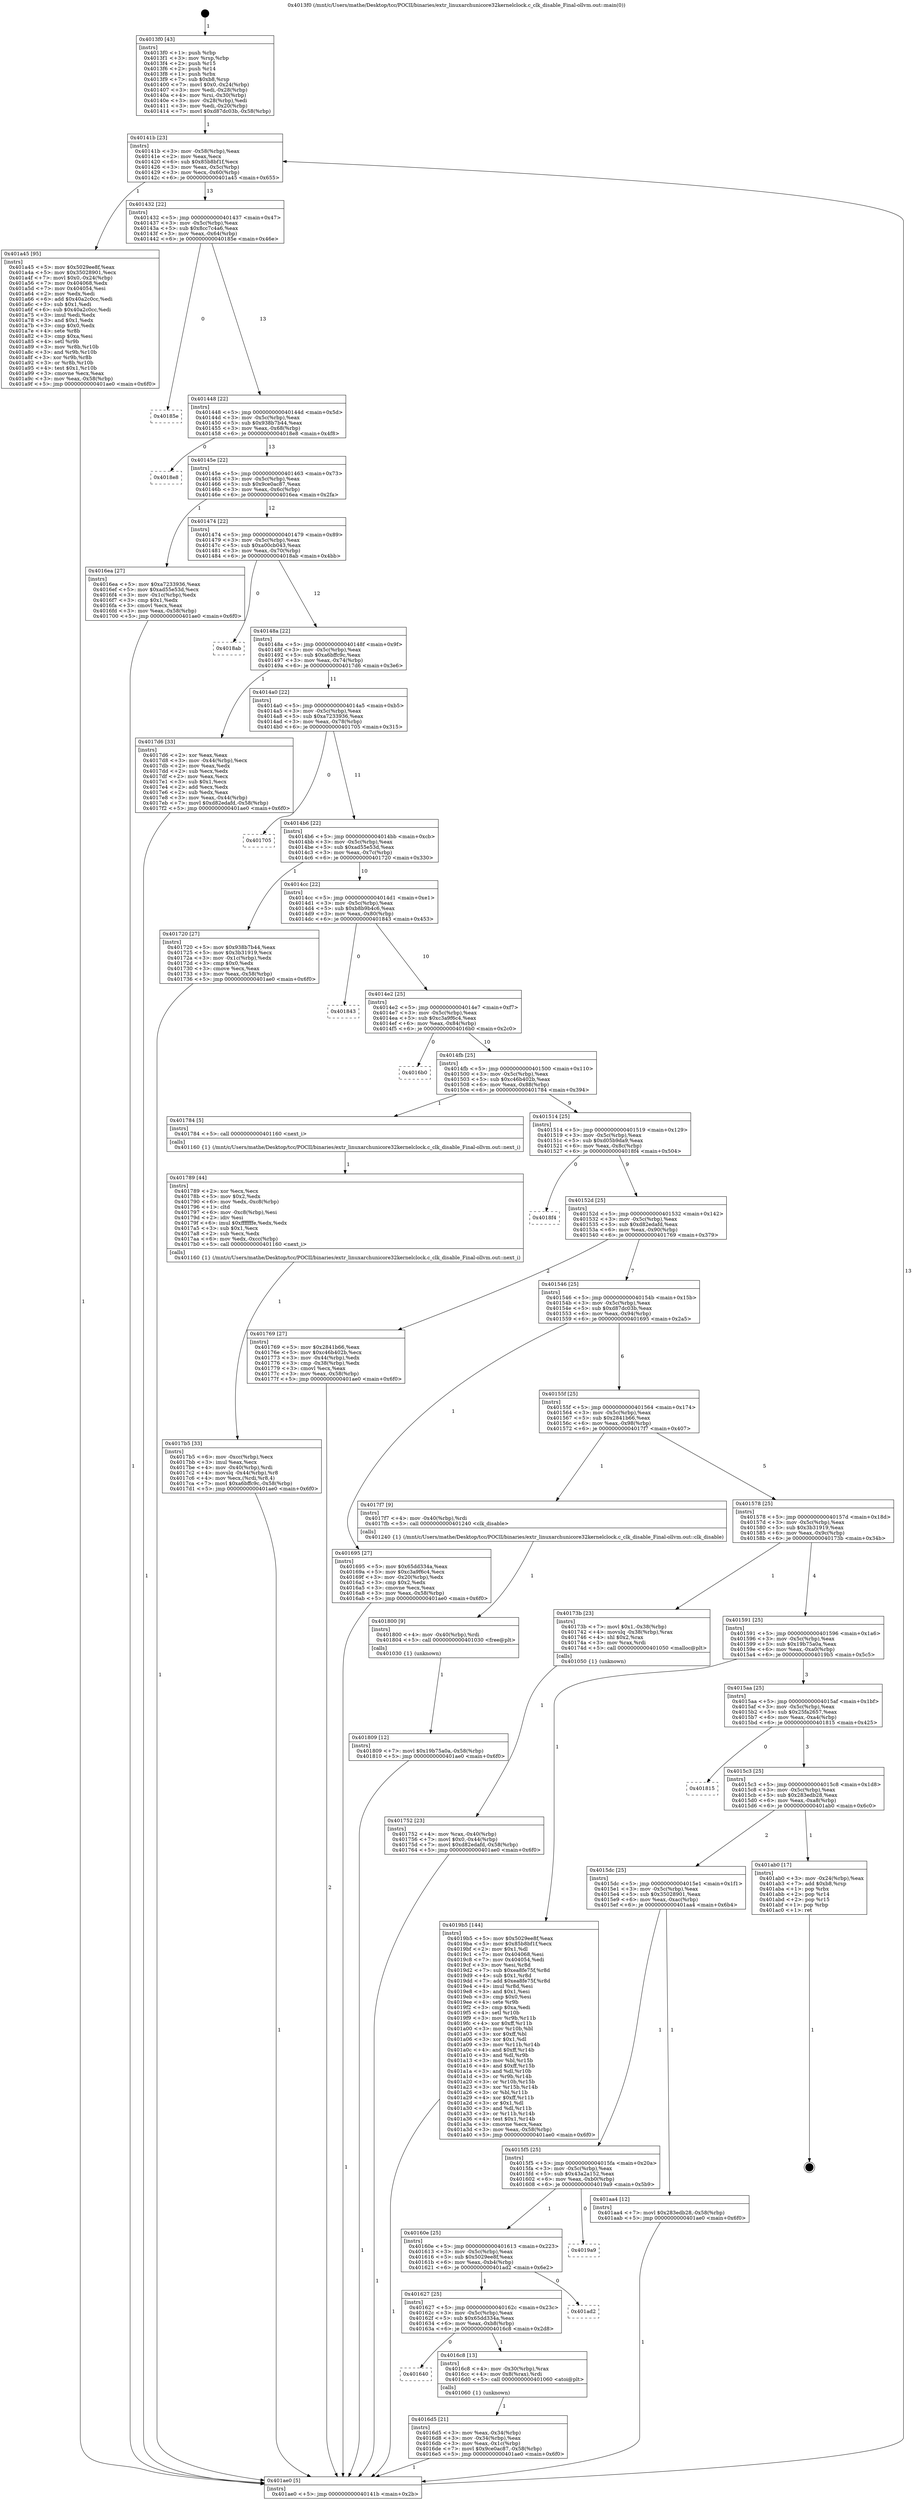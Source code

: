 digraph "0x4013f0" {
  label = "0x4013f0 (/mnt/c/Users/mathe/Desktop/tcc/POCII/binaries/extr_linuxarchunicore32kernelclock.c_clk_disable_Final-ollvm.out::main(0))"
  labelloc = "t"
  node[shape=record]

  Entry [label="",width=0.3,height=0.3,shape=circle,fillcolor=black,style=filled]
  "0x40141b" [label="{
     0x40141b [23]\l
     | [instrs]\l
     &nbsp;&nbsp;0x40141b \<+3\>: mov -0x58(%rbp),%eax\l
     &nbsp;&nbsp;0x40141e \<+2\>: mov %eax,%ecx\l
     &nbsp;&nbsp;0x401420 \<+6\>: sub $0x85b8bf1f,%ecx\l
     &nbsp;&nbsp;0x401426 \<+3\>: mov %eax,-0x5c(%rbp)\l
     &nbsp;&nbsp;0x401429 \<+3\>: mov %ecx,-0x60(%rbp)\l
     &nbsp;&nbsp;0x40142c \<+6\>: je 0000000000401a45 \<main+0x655\>\l
  }"]
  "0x401a45" [label="{
     0x401a45 [95]\l
     | [instrs]\l
     &nbsp;&nbsp;0x401a45 \<+5\>: mov $0x5029ee8f,%eax\l
     &nbsp;&nbsp;0x401a4a \<+5\>: mov $0x35028901,%ecx\l
     &nbsp;&nbsp;0x401a4f \<+7\>: movl $0x0,-0x24(%rbp)\l
     &nbsp;&nbsp;0x401a56 \<+7\>: mov 0x404068,%edx\l
     &nbsp;&nbsp;0x401a5d \<+7\>: mov 0x404054,%esi\l
     &nbsp;&nbsp;0x401a64 \<+2\>: mov %edx,%edi\l
     &nbsp;&nbsp;0x401a66 \<+6\>: add $0x40a2c0cc,%edi\l
     &nbsp;&nbsp;0x401a6c \<+3\>: sub $0x1,%edi\l
     &nbsp;&nbsp;0x401a6f \<+6\>: sub $0x40a2c0cc,%edi\l
     &nbsp;&nbsp;0x401a75 \<+3\>: imul %edi,%edx\l
     &nbsp;&nbsp;0x401a78 \<+3\>: and $0x1,%edx\l
     &nbsp;&nbsp;0x401a7b \<+3\>: cmp $0x0,%edx\l
     &nbsp;&nbsp;0x401a7e \<+4\>: sete %r8b\l
     &nbsp;&nbsp;0x401a82 \<+3\>: cmp $0xa,%esi\l
     &nbsp;&nbsp;0x401a85 \<+4\>: setl %r9b\l
     &nbsp;&nbsp;0x401a89 \<+3\>: mov %r8b,%r10b\l
     &nbsp;&nbsp;0x401a8c \<+3\>: and %r9b,%r10b\l
     &nbsp;&nbsp;0x401a8f \<+3\>: xor %r9b,%r8b\l
     &nbsp;&nbsp;0x401a92 \<+3\>: or %r8b,%r10b\l
     &nbsp;&nbsp;0x401a95 \<+4\>: test $0x1,%r10b\l
     &nbsp;&nbsp;0x401a99 \<+3\>: cmovne %ecx,%eax\l
     &nbsp;&nbsp;0x401a9c \<+3\>: mov %eax,-0x58(%rbp)\l
     &nbsp;&nbsp;0x401a9f \<+5\>: jmp 0000000000401ae0 \<main+0x6f0\>\l
  }"]
  "0x401432" [label="{
     0x401432 [22]\l
     | [instrs]\l
     &nbsp;&nbsp;0x401432 \<+5\>: jmp 0000000000401437 \<main+0x47\>\l
     &nbsp;&nbsp;0x401437 \<+3\>: mov -0x5c(%rbp),%eax\l
     &nbsp;&nbsp;0x40143a \<+5\>: sub $0x8cc7c4a6,%eax\l
     &nbsp;&nbsp;0x40143f \<+3\>: mov %eax,-0x64(%rbp)\l
     &nbsp;&nbsp;0x401442 \<+6\>: je 000000000040185e \<main+0x46e\>\l
  }"]
  Exit [label="",width=0.3,height=0.3,shape=circle,fillcolor=black,style=filled,peripheries=2]
  "0x40185e" [label="{
     0x40185e\l
  }", style=dashed]
  "0x401448" [label="{
     0x401448 [22]\l
     | [instrs]\l
     &nbsp;&nbsp;0x401448 \<+5\>: jmp 000000000040144d \<main+0x5d\>\l
     &nbsp;&nbsp;0x40144d \<+3\>: mov -0x5c(%rbp),%eax\l
     &nbsp;&nbsp;0x401450 \<+5\>: sub $0x938b7b44,%eax\l
     &nbsp;&nbsp;0x401455 \<+3\>: mov %eax,-0x68(%rbp)\l
     &nbsp;&nbsp;0x401458 \<+6\>: je 00000000004018e8 \<main+0x4f8\>\l
  }"]
  "0x401809" [label="{
     0x401809 [12]\l
     | [instrs]\l
     &nbsp;&nbsp;0x401809 \<+7\>: movl $0x19b75a0a,-0x58(%rbp)\l
     &nbsp;&nbsp;0x401810 \<+5\>: jmp 0000000000401ae0 \<main+0x6f0\>\l
  }"]
  "0x4018e8" [label="{
     0x4018e8\l
  }", style=dashed]
  "0x40145e" [label="{
     0x40145e [22]\l
     | [instrs]\l
     &nbsp;&nbsp;0x40145e \<+5\>: jmp 0000000000401463 \<main+0x73\>\l
     &nbsp;&nbsp;0x401463 \<+3\>: mov -0x5c(%rbp),%eax\l
     &nbsp;&nbsp;0x401466 \<+5\>: sub $0x9ce0ac87,%eax\l
     &nbsp;&nbsp;0x40146b \<+3\>: mov %eax,-0x6c(%rbp)\l
     &nbsp;&nbsp;0x40146e \<+6\>: je 00000000004016ea \<main+0x2fa\>\l
  }"]
  "0x401800" [label="{
     0x401800 [9]\l
     | [instrs]\l
     &nbsp;&nbsp;0x401800 \<+4\>: mov -0x40(%rbp),%rdi\l
     &nbsp;&nbsp;0x401804 \<+5\>: call 0000000000401030 \<free@plt\>\l
     | [calls]\l
     &nbsp;&nbsp;0x401030 \{1\} (unknown)\l
  }"]
  "0x4016ea" [label="{
     0x4016ea [27]\l
     | [instrs]\l
     &nbsp;&nbsp;0x4016ea \<+5\>: mov $0xa7233936,%eax\l
     &nbsp;&nbsp;0x4016ef \<+5\>: mov $0xad55e53d,%ecx\l
     &nbsp;&nbsp;0x4016f4 \<+3\>: mov -0x1c(%rbp),%edx\l
     &nbsp;&nbsp;0x4016f7 \<+3\>: cmp $0x1,%edx\l
     &nbsp;&nbsp;0x4016fa \<+3\>: cmovl %ecx,%eax\l
     &nbsp;&nbsp;0x4016fd \<+3\>: mov %eax,-0x58(%rbp)\l
     &nbsp;&nbsp;0x401700 \<+5\>: jmp 0000000000401ae0 \<main+0x6f0\>\l
  }"]
  "0x401474" [label="{
     0x401474 [22]\l
     | [instrs]\l
     &nbsp;&nbsp;0x401474 \<+5\>: jmp 0000000000401479 \<main+0x89\>\l
     &nbsp;&nbsp;0x401479 \<+3\>: mov -0x5c(%rbp),%eax\l
     &nbsp;&nbsp;0x40147c \<+5\>: sub $0xa00cb043,%eax\l
     &nbsp;&nbsp;0x401481 \<+3\>: mov %eax,-0x70(%rbp)\l
     &nbsp;&nbsp;0x401484 \<+6\>: je 00000000004018ab \<main+0x4bb\>\l
  }"]
  "0x4017b5" [label="{
     0x4017b5 [33]\l
     | [instrs]\l
     &nbsp;&nbsp;0x4017b5 \<+6\>: mov -0xcc(%rbp),%ecx\l
     &nbsp;&nbsp;0x4017bb \<+3\>: imul %eax,%ecx\l
     &nbsp;&nbsp;0x4017be \<+4\>: mov -0x40(%rbp),%rdi\l
     &nbsp;&nbsp;0x4017c2 \<+4\>: movslq -0x44(%rbp),%r8\l
     &nbsp;&nbsp;0x4017c6 \<+4\>: mov %ecx,(%rdi,%r8,4)\l
     &nbsp;&nbsp;0x4017ca \<+7\>: movl $0xa6bffc9c,-0x58(%rbp)\l
     &nbsp;&nbsp;0x4017d1 \<+5\>: jmp 0000000000401ae0 \<main+0x6f0\>\l
  }"]
  "0x4018ab" [label="{
     0x4018ab\l
  }", style=dashed]
  "0x40148a" [label="{
     0x40148a [22]\l
     | [instrs]\l
     &nbsp;&nbsp;0x40148a \<+5\>: jmp 000000000040148f \<main+0x9f\>\l
     &nbsp;&nbsp;0x40148f \<+3\>: mov -0x5c(%rbp),%eax\l
     &nbsp;&nbsp;0x401492 \<+5\>: sub $0xa6bffc9c,%eax\l
     &nbsp;&nbsp;0x401497 \<+3\>: mov %eax,-0x74(%rbp)\l
     &nbsp;&nbsp;0x40149a \<+6\>: je 00000000004017d6 \<main+0x3e6\>\l
  }"]
  "0x401789" [label="{
     0x401789 [44]\l
     | [instrs]\l
     &nbsp;&nbsp;0x401789 \<+2\>: xor %ecx,%ecx\l
     &nbsp;&nbsp;0x40178b \<+5\>: mov $0x2,%edx\l
     &nbsp;&nbsp;0x401790 \<+6\>: mov %edx,-0xc8(%rbp)\l
     &nbsp;&nbsp;0x401796 \<+1\>: cltd\l
     &nbsp;&nbsp;0x401797 \<+6\>: mov -0xc8(%rbp),%esi\l
     &nbsp;&nbsp;0x40179d \<+2\>: idiv %esi\l
     &nbsp;&nbsp;0x40179f \<+6\>: imul $0xfffffffe,%edx,%edx\l
     &nbsp;&nbsp;0x4017a5 \<+3\>: sub $0x1,%ecx\l
     &nbsp;&nbsp;0x4017a8 \<+2\>: sub %ecx,%edx\l
     &nbsp;&nbsp;0x4017aa \<+6\>: mov %edx,-0xcc(%rbp)\l
     &nbsp;&nbsp;0x4017b0 \<+5\>: call 0000000000401160 \<next_i\>\l
     | [calls]\l
     &nbsp;&nbsp;0x401160 \{1\} (/mnt/c/Users/mathe/Desktop/tcc/POCII/binaries/extr_linuxarchunicore32kernelclock.c_clk_disable_Final-ollvm.out::next_i)\l
  }"]
  "0x4017d6" [label="{
     0x4017d6 [33]\l
     | [instrs]\l
     &nbsp;&nbsp;0x4017d6 \<+2\>: xor %eax,%eax\l
     &nbsp;&nbsp;0x4017d8 \<+3\>: mov -0x44(%rbp),%ecx\l
     &nbsp;&nbsp;0x4017db \<+2\>: mov %eax,%edx\l
     &nbsp;&nbsp;0x4017dd \<+2\>: sub %ecx,%edx\l
     &nbsp;&nbsp;0x4017df \<+2\>: mov %eax,%ecx\l
     &nbsp;&nbsp;0x4017e1 \<+3\>: sub $0x1,%ecx\l
     &nbsp;&nbsp;0x4017e4 \<+2\>: add %ecx,%edx\l
     &nbsp;&nbsp;0x4017e6 \<+2\>: sub %edx,%eax\l
     &nbsp;&nbsp;0x4017e8 \<+3\>: mov %eax,-0x44(%rbp)\l
     &nbsp;&nbsp;0x4017eb \<+7\>: movl $0xd82edafd,-0x58(%rbp)\l
     &nbsp;&nbsp;0x4017f2 \<+5\>: jmp 0000000000401ae0 \<main+0x6f0\>\l
  }"]
  "0x4014a0" [label="{
     0x4014a0 [22]\l
     | [instrs]\l
     &nbsp;&nbsp;0x4014a0 \<+5\>: jmp 00000000004014a5 \<main+0xb5\>\l
     &nbsp;&nbsp;0x4014a5 \<+3\>: mov -0x5c(%rbp),%eax\l
     &nbsp;&nbsp;0x4014a8 \<+5\>: sub $0xa7233936,%eax\l
     &nbsp;&nbsp;0x4014ad \<+3\>: mov %eax,-0x78(%rbp)\l
     &nbsp;&nbsp;0x4014b0 \<+6\>: je 0000000000401705 \<main+0x315\>\l
  }"]
  "0x401752" [label="{
     0x401752 [23]\l
     | [instrs]\l
     &nbsp;&nbsp;0x401752 \<+4\>: mov %rax,-0x40(%rbp)\l
     &nbsp;&nbsp;0x401756 \<+7\>: movl $0x0,-0x44(%rbp)\l
     &nbsp;&nbsp;0x40175d \<+7\>: movl $0xd82edafd,-0x58(%rbp)\l
     &nbsp;&nbsp;0x401764 \<+5\>: jmp 0000000000401ae0 \<main+0x6f0\>\l
  }"]
  "0x401705" [label="{
     0x401705\l
  }", style=dashed]
  "0x4014b6" [label="{
     0x4014b6 [22]\l
     | [instrs]\l
     &nbsp;&nbsp;0x4014b6 \<+5\>: jmp 00000000004014bb \<main+0xcb\>\l
     &nbsp;&nbsp;0x4014bb \<+3\>: mov -0x5c(%rbp),%eax\l
     &nbsp;&nbsp;0x4014be \<+5\>: sub $0xad55e53d,%eax\l
     &nbsp;&nbsp;0x4014c3 \<+3\>: mov %eax,-0x7c(%rbp)\l
     &nbsp;&nbsp;0x4014c6 \<+6\>: je 0000000000401720 \<main+0x330\>\l
  }"]
  "0x4016d5" [label="{
     0x4016d5 [21]\l
     | [instrs]\l
     &nbsp;&nbsp;0x4016d5 \<+3\>: mov %eax,-0x34(%rbp)\l
     &nbsp;&nbsp;0x4016d8 \<+3\>: mov -0x34(%rbp),%eax\l
     &nbsp;&nbsp;0x4016db \<+3\>: mov %eax,-0x1c(%rbp)\l
     &nbsp;&nbsp;0x4016de \<+7\>: movl $0x9ce0ac87,-0x58(%rbp)\l
     &nbsp;&nbsp;0x4016e5 \<+5\>: jmp 0000000000401ae0 \<main+0x6f0\>\l
  }"]
  "0x401720" [label="{
     0x401720 [27]\l
     | [instrs]\l
     &nbsp;&nbsp;0x401720 \<+5\>: mov $0x938b7b44,%eax\l
     &nbsp;&nbsp;0x401725 \<+5\>: mov $0x3b31919,%ecx\l
     &nbsp;&nbsp;0x40172a \<+3\>: mov -0x1c(%rbp),%edx\l
     &nbsp;&nbsp;0x40172d \<+3\>: cmp $0x0,%edx\l
     &nbsp;&nbsp;0x401730 \<+3\>: cmove %ecx,%eax\l
     &nbsp;&nbsp;0x401733 \<+3\>: mov %eax,-0x58(%rbp)\l
     &nbsp;&nbsp;0x401736 \<+5\>: jmp 0000000000401ae0 \<main+0x6f0\>\l
  }"]
  "0x4014cc" [label="{
     0x4014cc [22]\l
     | [instrs]\l
     &nbsp;&nbsp;0x4014cc \<+5\>: jmp 00000000004014d1 \<main+0xe1\>\l
     &nbsp;&nbsp;0x4014d1 \<+3\>: mov -0x5c(%rbp),%eax\l
     &nbsp;&nbsp;0x4014d4 \<+5\>: sub $0xb8b9b4c6,%eax\l
     &nbsp;&nbsp;0x4014d9 \<+3\>: mov %eax,-0x80(%rbp)\l
     &nbsp;&nbsp;0x4014dc \<+6\>: je 0000000000401843 \<main+0x453\>\l
  }"]
  "0x401640" [label="{
     0x401640\l
  }", style=dashed]
  "0x401843" [label="{
     0x401843\l
  }", style=dashed]
  "0x4014e2" [label="{
     0x4014e2 [25]\l
     | [instrs]\l
     &nbsp;&nbsp;0x4014e2 \<+5\>: jmp 00000000004014e7 \<main+0xf7\>\l
     &nbsp;&nbsp;0x4014e7 \<+3\>: mov -0x5c(%rbp),%eax\l
     &nbsp;&nbsp;0x4014ea \<+5\>: sub $0xc3a9f6c4,%eax\l
     &nbsp;&nbsp;0x4014ef \<+6\>: mov %eax,-0x84(%rbp)\l
     &nbsp;&nbsp;0x4014f5 \<+6\>: je 00000000004016b0 \<main+0x2c0\>\l
  }"]
  "0x4016c8" [label="{
     0x4016c8 [13]\l
     | [instrs]\l
     &nbsp;&nbsp;0x4016c8 \<+4\>: mov -0x30(%rbp),%rax\l
     &nbsp;&nbsp;0x4016cc \<+4\>: mov 0x8(%rax),%rdi\l
     &nbsp;&nbsp;0x4016d0 \<+5\>: call 0000000000401060 \<atoi@plt\>\l
     | [calls]\l
     &nbsp;&nbsp;0x401060 \{1\} (unknown)\l
  }"]
  "0x4016b0" [label="{
     0x4016b0\l
  }", style=dashed]
  "0x4014fb" [label="{
     0x4014fb [25]\l
     | [instrs]\l
     &nbsp;&nbsp;0x4014fb \<+5\>: jmp 0000000000401500 \<main+0x110\>\l
     &nbsp;&nbsp;0x401500 \<+3\>: mov -0x5c(%rbp),%eax\l
     &nbsp;&nbsp;0x401503 \<+5\>: sub $0xc46b402b,%eax\l
     &nbsp;&nbsp;0x401508 \<+6\>: mov %eax,-0x88(%rbp)\l
     &nbsp;&nbsp;0x40150e \<+6\>: je 0000000000401784 \<main+0x394\>\l
  }"]
  "0x401627" [label="{
     0x401627 [25]\l
     | [instrs]\l
     &nbsp;&nbsp;0x401627 \<+5\>: jmp 000000000040162c \<main+0x23c\>\l
     &nbsp;&nbsp;0x40162c \<+3\>: mov -0x5c(%rbp),%eax\l
     &nbsp;&nbsp;0x40162f \<+5\>: sub $0x65dd334a,%eax\l
     &nbsp;&nbsp;0x401634 \<+6\>: mov %eax,-0xb8(%rbp)\l
     &nbsp;&nbsp;0x40163a \<+6\>: je 00000000004016c8 \<main+0x2d8\>\l
  }"]
  "0x401784" [label="{
     0x401784 [5]\l
     | [instrs]\l
     &nbsp;&nbsp;0x401784 \<+5\>: call 0000000000401160 \<next_i\>\l
     | [calls]\l
     &nbsp;&nbsp;0x401160 \{1\} (/mnt/c/Users/mathe/Desktop/tcc/POCII/binaries/extr_linuxarchunicore32kernelclock.c_clk_disable_Final-ollvm.out::next_i)\l
  }"]
  "0x401514" [label="{
     0x401514 [25]\l
     | [instrs]\l
     &nbsp;&nbsp;0x401514 \<+5\>: jmp 0000000000401519 \<main+0x129\>\l
     &nbsp;&nbsp;0x401519 \<+3\>: mov -0x5c(%rbp),%eax\l
     &nbsp;&nbsp;0x40151c \<+5\>: sub $0xd05b9da9,%eax\l
     &nbsp;&nbsp;0x401521 \<+6\>: mov %eax,-0x8c(%rbp)\l
     &nbsp;&nbsp;0x401527 \<+6\>: je 00000000004018f4 \<main+0x504\>\l
  }"]
  "0x401ad2" [label="{
     0x401ad2\l
  }", style=dashed]
  "0x4018f4" [label="{
     0x4018f4\l
  }", style=dashed]
  "0x40152d" [label="{
     0x40152d [25]\l
     | [instrs]\l
     &nbsp;&nbsp;0x40152d \<+5\>: jmp 0000000000401532 \<main+0x142\>\l
     &nbsp;&nbsp;0x401532 \<+3\>: mov -0x5c(%rbp),%eax\l
     &nbsp;&nbsp;0x401535 \<+5\>: sub $0xd82edafd,%eax\l
     &nbsp;&nbsp;0x40153a \<+6\>: mov %eax,-0x90(%rbp)\l
     &nbsp;&nbsp;0x401540 \<+6\>: je 0000000000401769 \<main+0x379\>\l
  }"]
  "0x40160e" [label="{
     0x40160e [25]\l
     | [instrs]\l
     &nbsp;&nbsp;0x40160e \<+5\>: jmp 0000000000401613 \<main+0x223\>\l
     &nbsp;&nbsp;0x401613 \<+3\>: mov -0x5c(%rbp),%eax\l
     &nbsp;&nbsp;0x401616 \<+5\>: sub $0x5029ee8f,%eax\l
     &nbsp;&nbsp;0x40161b \<+6\>: mov %eax,-0xb4(%rbp)\l
     &nbsp;&nbsp;0x401621 \<+6\>: je 0000000000401ad2 \<main+0x6e2\>\l
  }"]
  "0x401769" [label="{
     0x401769 [27]\l
     | [instrs]\l
     &nbsp;&nbsp;0x401769 \<+5\>: mov $0x2841b66,%eax\l
     &nbsp;&nbsp;0x40176e \<+5\>: mov $0xc46b402b,%ecx\l
     &nbsp;&nbsp;0x401773 \<+3\>: mov -0x44(%rbp),%edx\l
     &nbsp;&nbsp;0x401776 \<+3\>: cmp -0x38(%rbp),%edx\l
     &nbsp;&nbsp;0x401779 \<+3\>: cmovl %ecx,%eax\l
     &nbsp;&nbsp;0x40177c \<+3\>: mov %eax,-0x58(%rbp)\l
     &nbsp;&nbsp;0x40177f \<+5\>: jmp 0000000000401ae0 \<main+0x6f0\>\l
  }"]
  "0x401546" [label="{
     0x401546 [25]\l
     | [instrs]\l
     &nbsp;&nbsp;0x401546 \<+5\>: jmp 000000000040154b \<main+0x15b\>\l
     &nbsp;&nbsp;0x40154b \<+3\>: mov -0x5c(%rbp),%eax\l
     &nbsp;&nbsp;0x40154e \<+5\>: sub $0xd87dc03b,%eax\l
     &nbsp;&nbsp;0x401553 \<+6\>: mov %eax,-0x94(%rbp)\l
     &nbsp;&nbsp;0x401559 \<+6\>: je 0000000000401695 \<main+0x2a5\>\l
  }"]
  "0x4019a9" [label="{
     0x4019a9\l
  }", style=dashed]
  "0x401695" [label="{
     0x401695 [27]\l
     | [instrs]\l
     &nbsp;&nbsp;0x401695 \<+5\>: mov $0x65dd334a,%eax\l
     &nbsp;&nbsp;0x40169a \<+5\>: mov $0xc3a9f6c4,%ecx\l
     &nbsp;&nbsp;0x40169f \<+3\>: mov -0x20(%rbp),%edx\l
     &nbsp;&nbsp;0x4016a2 \<+3\>: cmp $0x2,%edx\l
     &nbsp;&nbsp;0x4016a5 \<+3\>: cmovne %ecx,%eax\l
     &nbsp;&nbsp;0x4016a8 \<+3\>: mov %eax,-0x58(%rbp)\l
     &nbsp;&nbsp;0x4016ab \<+5\>: jmp 0000000000401ae0 \<main+0x6f0\>\l
  }"]
  "0x40155f" [label="{
     0x40155f [25]\l
     | [instrs]\l
     &nbsp;&nbsp;0x40155f \<+5\>: jmp 0000000000401564 \<main+0x174\>\l
     &nbsp;&nbsp;0x401564 \<+3\>: mov -0x5c(%rbp),%eax\l
     &nbsp;&nbsp;0x401567 \<+5\>: sub $0x2841b66,%eax\l
     &nbsp;&nbsp;0x40156c \<+6\>: mov %eax,-0x98(%rbp)\l
     &nbsp;&nbsp;0x401572 \<+6\>: je 00000000004017f7 \<main+0x407\>\l
  }"]
  "0x401ae0" [label="{
     0x401ae0 [5]\l
     | [instrs]\l
     &nbsp;&nbsp;0x401ae0 \<+5\>: jmp 000000000040141b \<main+0x2b\>\l
  }"]
  "0x4013f0" [label="{
     0x4013f0 [43]\l
     | [instrs]\l
     &nbsp;&nbsp;0x4013f0 \<+1\>: push %rbp\l
     &nbsp;&nbsp;0x4013f1 \<+3\>: mov %rsp,%rbp\l
     &nbsp;&nbsp;0x4013f4 \<+2\>: push %r15\l
     &nbsp;&nbsp;0x4013f6 \<+2\>: push %r14\l
     &nbsp;&nbsp;0x4013f8 \<+1\>: push %rbx\l
     &nbsp;&nbsp;0x4013f9 \<+7\>: sub $0xb8,%rsp\l
     &nbsp;&nbsp;0x401400 \<+7\>: movl $0x0,-0x24(%rbp)\l
     &nbsp;&nbsp;0x401407 \<+3\>: mov %edi,-0x28(%rbp)\l
     &nbsp;&nbsp;0x40140a \<+4\>: mov %rsi,-0x30(%rbp)\l
     &nbsp;&nbsp;0x40140e \<+3\>: mov -0x28(%rbp),%edi\l
     &nbsp;&nbsp;0x401411 \<+3\>: mov %edi,-0x20(%rbp)\l
     &nbsp;&nbsp;0x401414 \<+7\>: movl $0xd87dc03b,-0x58(%rbp)\l
  }"]
  "0x4015f5" [label="{
     0x4015f5 [25]\l
     | [instrs]\l
     &nbsp;&nbsp;0x4015f5 \<+5\>: jmp 00000000004015fa \<main+0x20a\>\l
     &nbsp;&nbsp;0x4015fa \<+3\>: mov -0x5c(%rbp),%eax\l
     &nbsp;&nbsp;0x4015fd \<+5\>: sub $0x43a2a152,%eax\l
     &nbsp;&nbsp;0x401602 \<+6\>: mov %eax,-0xb0(%rbp)\l
     &nbsp;&nbsp;0x401608 \<+6\>: je 00000000004019a9 \<main+0x5b9\>\l
  }"]
  "0x4017f7" [label="{
     0x4017f7 [9]\l
     | [instrs]\l
     &nbsp;&nbsp;0x4017f7 \<+4\>: mov -0x40(%rbp),%rdi\l
     &nbsp;&nbsp;0x4017fb \<+5\>: call 0000000000401240 \<clk_disable\>\l
     | [calls]\l
     &nbsp;&nbsp;0x401240 \{1\} (/mnt/c/Users/mathe/Desktop/tcc/POCII/binaries/extr_linuxarchunicore32kernelclock.c_clk_disable_Final-ollvm.out::clk_disable)\l
  }"]
  "0x401578" [label="{
     0x401578 [25]\l
     | [instrs]\l
     &nbsp;&nbsp;0x401578 \<+5\>: jmp 000000000040157d \<main+0x18d\>\l
     &nbsp;&nbsp;0x40157d \<+3\>: mov -0x5c(%rbp),%eax\l
     &nbsp;&nbsp;0x401580 \<+5\>: sub $0x3b31919,%eax\l
     &nbsp;&nbsp;0x401585 \<+6\>: mov %eax,-0x9c(%rbp)\l
     &nbsp;&nbsp;0x40158b \<+6\>: je 000000000040173b \<main+0x34b\>\l
  }"]
  "0x401aa4" [label="{
     0x401aa4 [12]\l
     | [instrs]\l
     &nbsp;&nbsp;0x401aa4 \<+7\>: movl $0x283edb28,-0x58(%rbp)\l
     &nbsp;&nbsp;0x401aab \<+5\>: jmp 0000000000401ae0 \<main+0x6f0\>\l
  }"]
  "0x40173b" [label="{
     0x40173b [23]\l
     | [instrs]\l
     &nbsp;&nbsp;0x40173b \<+7\>: movl $0x1,-0x38(%rbp)\l
     &nbsp;&nbsp;0x401742 \<+4\>: movslq -0x38(%rbp),%rax\l
     &nbsp;&nbsp;0x401746 \<+4\>: shl $0x2,%rax\l
     &nbsp;&nbsp;0x40174a \<+3\>: mov %rax,%rdi\l
     &nbsp;&nbsp;0x40174d \<+5\>: call 0000000000401050 \<malloc@plt\>\l
     | [calls]\l
     &nbsp;&nbsp;0x401050 \{1\} (unknown)\l
  }"]
  "0x401591" [label="{
     0x401591 [25]\l
     | [instrs]\l
     &nbsp;&nbsp;0x401591 \<+5\>: jmp 0000000000401596 \<main+0x1a6\>\l
     &nbsp;&nbsp;0x401596 \<+3\>: mov -0x5c(%rbp),%eax\l
     &nbsp;&nbsp;0x401599 \<+5\>: sub $0x19b75a0a,%eax\l
     &nbsp;&nbsp;0x40159e \<+6\>: mov %eax,-0xa0(%rbp)\l
     &nbsp;&nbsp;0x4015a4 \<+6\>: je 00000000004019b5 \<main+0x5c5\>\l
  }"]
  "0x4015dc" [label="{
     0x4015dc [25]\l
     | [instrs]\l
     &nbsp;&nbsp;0x4015dc \<+5\>: jmp 00000000004015e1 \<main+0x1f1\>\l
     &nbsp;&nbsp;0x4015e1 \<+3\>: mov -0x5c(%rbp),%eax\l
     &nbsp;&nbsp;0x4015e4 \<+5\>: sub $0x35028901,%eax\l
     &nbsp;&nbsp;0x4015e9 \<+6\>: mov %eax,-0xac(%rbp)\l
     &nbsp;&nbsp;0x4015ef \<+6\>: je 0000000000401aa4 \<main+0x6b4\>\l
  }"]
  "0x4019b5" [label="{
     0x4019b5 [144]\l
     | [instrs]\l
     &nbsp;&nbsp;0x4019b5 \<+5\>: mov $0x5029ee8f,%eax\l
     &nbsp;&nbsp;0x4019ba \<+5\>: mov $0x85b8bf1f,%ecx\l
     &nbsp;&nbsp;0x4019bf \<+2\>: mov $0x1,%dl\l
     &nbsp;&nbsp;0x4019c1 \<+7\>: mov 0x404068,%esi\l
     &nbsp;&nbsp;0x4019c8 \<+7\>: mov 0x404054,%edi\l
     &nbsp;&nbsp;0x4019cf \<+3\>: mov %esi,%r8d\l
     &nbsp;&nbsp;0x4019d2 \<+7\>: sub $0xea8fe75f,%r8d\l
     &nbsp;&nbsp;0x4019d9 \<+4\>: sub $0x1,%r8d\l
     &nbsp;&nbsp;0x4019dd \<+7\>: add $0xea8fe75f,%r8d\l
     &nbsp;&nbsp;0x4019e4 \<+4\>: imul %r8d,%esi\l
     &nbsp;&nbsp;0x4019e8 \<+3\>: and $0x1,%esi\l
     &nbsp;&nbsp;0x4019eb \<+3\>: cmp $0x0,%esi\l
     &nbsp;&nbsp;0x4019ee \<+4\>: sete %r9b\l
     &nbsp;&nbsp;0x4019f2 \<+3\>: cmp $0xa,%edi\l
     &nbsp;&nbsp;0x4019f5 \<+4\>: setl %r10b\l
     &nbsp;&nbsp;0x4019f9 \<+3\>: mov %r9b,%r11b\l
     &nbsp;&nbsp;0x4019fc \<+4\>: xor $0xff,%r11b\l
     &nbsp;&nbsp;0x401a00 \<+3\>: mov %r10b,%bl\l
     &nbsp;&nbsp;0x401a03 \<+3\>: xor $0xff,%bl\l
     &nbsp;&nbsp;0x401a06 \<+3\>: xor $0x1,%dl\l
     &nbsp;&nbsp;0x401a09 \<+3\>: mov %r11b,%r14b\l
     &nbsp;&nbsp;0x401a0c \<+4\>: and $0xff,%r14b\l
     &nbsp;&nbsp;0x401a10 \<+3\>: and %dl,%r9b\l
     &nbsp;&nbsp;0x401a13 \<+3\>: mov %bl,%r15b\l
     &nbsp;&nbsp;0x401a16 \<+4\>: and $0xff,%r15b\l
     &nbsp;&nbsp;0x401a1a \<+3\>: and %dl,%r10b\l
     &nbsp;&nbsp;0x401a1d \<+3\>: or %r9b,%r14b\l
     &nbsp;&nbsp;0x401a20 \<+3\>: or %r10b,%r15b\l
     &nbsp;&nbsp;0x401a23 \<+3\>: xor %r15b,%r14b\l
     &nbsp;&nbsp;0x401a26 \<+3\>: or %bl,%r11b\l
     &nbsp;&nbsp;0x401a29 \<+4\>: xor $0xff,%r11b\l
     &nbsp;&nbsp;0x401a2d \<+3\>: or $0x1,%dl\l
     &nbsp;&nbsp;0x401a30 \<+3\>: and %dl,%r11b\l
     &nbsp;&nbsp;0x401a33 \<+3\>: or %r11b,%r14b\l
     &nbsp;&nbsp;0x401a36 \<+4\>: test $0x1,%r14b\l
     &nbsp;&nbsp;0x401a3a \<+3\>: cmovne %ecx,%eax\l
     &nbsp;&nbsp;0x401a3d \<+3\>: mov %eax,-0x58(%rbp)\l
     &nbsp;&nbsp;0x401a40 \<+5\>: jmp 0000000000401ae0 \<main+0x6f0\>\l
  }"]
  "0x4015aa" [label="{
     0x4015aa [25]\l
     | [instrs]\l
     &nbsp;&nbsp;0x4015aa \<+5\>: jmp 00000000004015af \<main+0x1bf\>\l
     &nbsp;&nbsp;0x4015af \<+3\>: mov -0x5c(%rbp),%eax\l
     &nbsp;&nbsp;0x4015b2 \<+5\>: sub $0x25fa2657,%eax\l
     &nbsp;&nbsp;0x4015b7 \<+6\>: mov %eax,-0xa4(%rbp)\l
     &nbsp;&nbsp;0x4015bd \<+6\>: je 0000000000401815 \<main+0x425\>\l
  }"]
  "0x401ab0" [label="{
     0x401ab0 [17]\l
     | [instrs]\l
     &nbsp;&nbsp;0x401ab0 \<+3\>: mov -0x24(%rbp),%eax\l
     &nbsp;&nbsp;0x401ab3 \<+7\>: add $0xb8,%rsp\l
     &nbsp;&nbsp;0x401aba \<+1\>: pop %rbx\l
     &nbsp;&nbsp;0x401abb \<+2\>: pop %r14\l
     &nbsp;&nbsp;0x401abd \<+2\>: pop %r15\l
     &nbsp;&nbsp;0x401abf \<+1\>: pop %rbp\l
     &nbsp;&nbsp;0x401ac0 \<+1\>: ret\l
  }"]
  "0x401815" [label="{
     0x401815\l
  }", style=dashed]
  "0x4015c3" [label="{
     0x4015c3 [25]\l
     | [instrs]\l
     &nbsp;&nbsp;0x4015c3 \<+5\>: jmp 00000000004015c8 \<main+0x1d8\>\l
     &nbsp;&nbsp;0x4015c8 \<+3\>: mov -0x5c(%rbp),%eax\l
     &nbsp;&nbsp;0x4015cb \<+5\>: sub $0x283edb28,%eax\l
     &nbsp;&nbsp;0x4015d0 \<+6\>: mov %eax,-0xa8(%rbp)\l
     &nbsp;&nbsp;0x4015d6 \<+6\>: je 0000000000401ab0 \<main+0x6c0\>\l
  }"]
  Entry -> "0x4013f0" [label=" 1"]
  "0x40141b" -> "0x401a45" [label=" 1"]
  "0x40141b" -> "0x401432" [label=" 13"]
  "0x401ab0" -> Exit [label=" 1"]
  "0x401432" -> "0x40185e" [label=" 0"]
  "0x401432" -> "0x401448" [label=" 13"]
  "0x401aa4" -> "0x401ae0" [label=" 1"]
  "0x401448" -> "0x4018e8" [label=" 0"]
  "0x401448" -> "0x40145e" [label=" 13"]
  "0x401a45" -> "0x401ae0" [label=" 1"]
  "0x40145e" -> "0x4016ea" [label=" 1"]
  "0x40145e" -> "0x401474" [label=" 12"]
  "0x4019b5" -> "0x401ae0" [label=" 1"]
  "0x401474" -> "0x4018ab" [label=" 0"]
  "0x401474" -> "0x40148a" [label=" 12"]
  "0x401809" -> "0x401ae0" [label=" 1"]
  "0x40148a" -> "0x4017d6" [label=" 1"]
  "0x40148a" -> "0x4014a0" [label=" 11"]
  "0x401800" -> "0x401809" [label=" 1"]
  "0x4014a0" -> "0x401705" [label=" 0"]
  "0x4014a0" -> "0x4014b6" [label=" 11"]
  "0x4017f7" -> "0x401800" [label=" 1"]
  "0x4014b6" -> "0x401720" [label=" 1"]
  "0x4014b6" -> "0x4014cc" [label=" 10"]
  "0x4017d6" -> "0x401ae0" [label=" 1"]
  "0x4014cc" -> "0x401843" [label=" 0"]
  "0x4014cc" -> "0x4014e2" [label=" 10"]
  "0x4017b5" -> "0x401ae0" [label=" 1"]
  "0x4014e2" -> "0x4016b0" [label=" 0"]
  "0x4014e2" -> "0x4014fb" [label=" 10"]
  "0x401789" -> "0x4017b5" [label=" 1"]
  "0x4014fb" -> "0x401784" [label=" 1"]
  "0x4014fb" -> "0x401514" [label=" 9"]
  "0x401769" -> "0x401ae0" [label=" 2"]
  "0x401514" -> "0x4018f4" [label=" 0"]
  "0x401514" -> "0x40152d" [label=" 9"]
  "0x401752" -> "0x401ae0" [label=" 1"]
  "0x40152d" -> "0x401769" [label=" 2"]
  "0x40152d" -> "0x401546" [label=" 7"]
  "0x401720" -> "0x401ae0" [label=" 1"]
  "0x401546" -> "0x401695" [label=" 1"]
  "0x401546" -> "0x40155f" [label=" 6"]
  "0x401695" -> "0x401ae0" [label=" 1"]
  "0x4013f0" -> "0x40141b" [label=" 1"]
  "0x401ae0" -> "0x40141b" [label=" 13"]
  "0x4016ea" -> "0x401ae0" [label=" 1"]
  "0x40155f" -> "0x4017f7" [label=" 1"]
  "0x40155f" -> "0x401578" [label=" 5"]
  "0x4016c8" -> "0x4016d5" [label=" 1"]
  "0x401578" -> "0x40173b" [label=" 1"]
  "0x401578" -> "0x401591" [label=" 4"]
  "0x401627" -> "0x401640" [label=" 0"]
  "0x401591" -> "0x4019b5" [label=" 1"]
  "0x401591" -> "0x4015aa" [label=" 3"]
  "0x401784" -> "0x401789" [label=" 1"]
  "0x4015aa" -> "0x401815" [label=" 0"]
  "0x4015aa" -> "0x4015c3" [label=" 3"]
  "0x40160e" -> "0x401627" [label=" 1"]
  "0x4015c3" -> "0x401ab0" [label=" 1"]
  "0x4015c3" -> "0x4015dc" [label=" 2"]
  "0x401627" -> "0x4016c8" [label=" 1"]
  "0x4015dc" -> "0x401aa4" [label=" 1"]
  "0x4015dc" -> "0x4015f5" [label=" 1"]
  "0x4016d5" -> "0x401ae0" [label=" 1"]
  "0x4015f5" -> "0x4019a9" [label=" 0"]
  "0x4015f5" -> "0x40160e" [label=" 1"]
  "0x40173b" -> "0x401752" [label=" 1"]
  "0x40160e" -> "0x401ad2" [label=" 0"]
}
